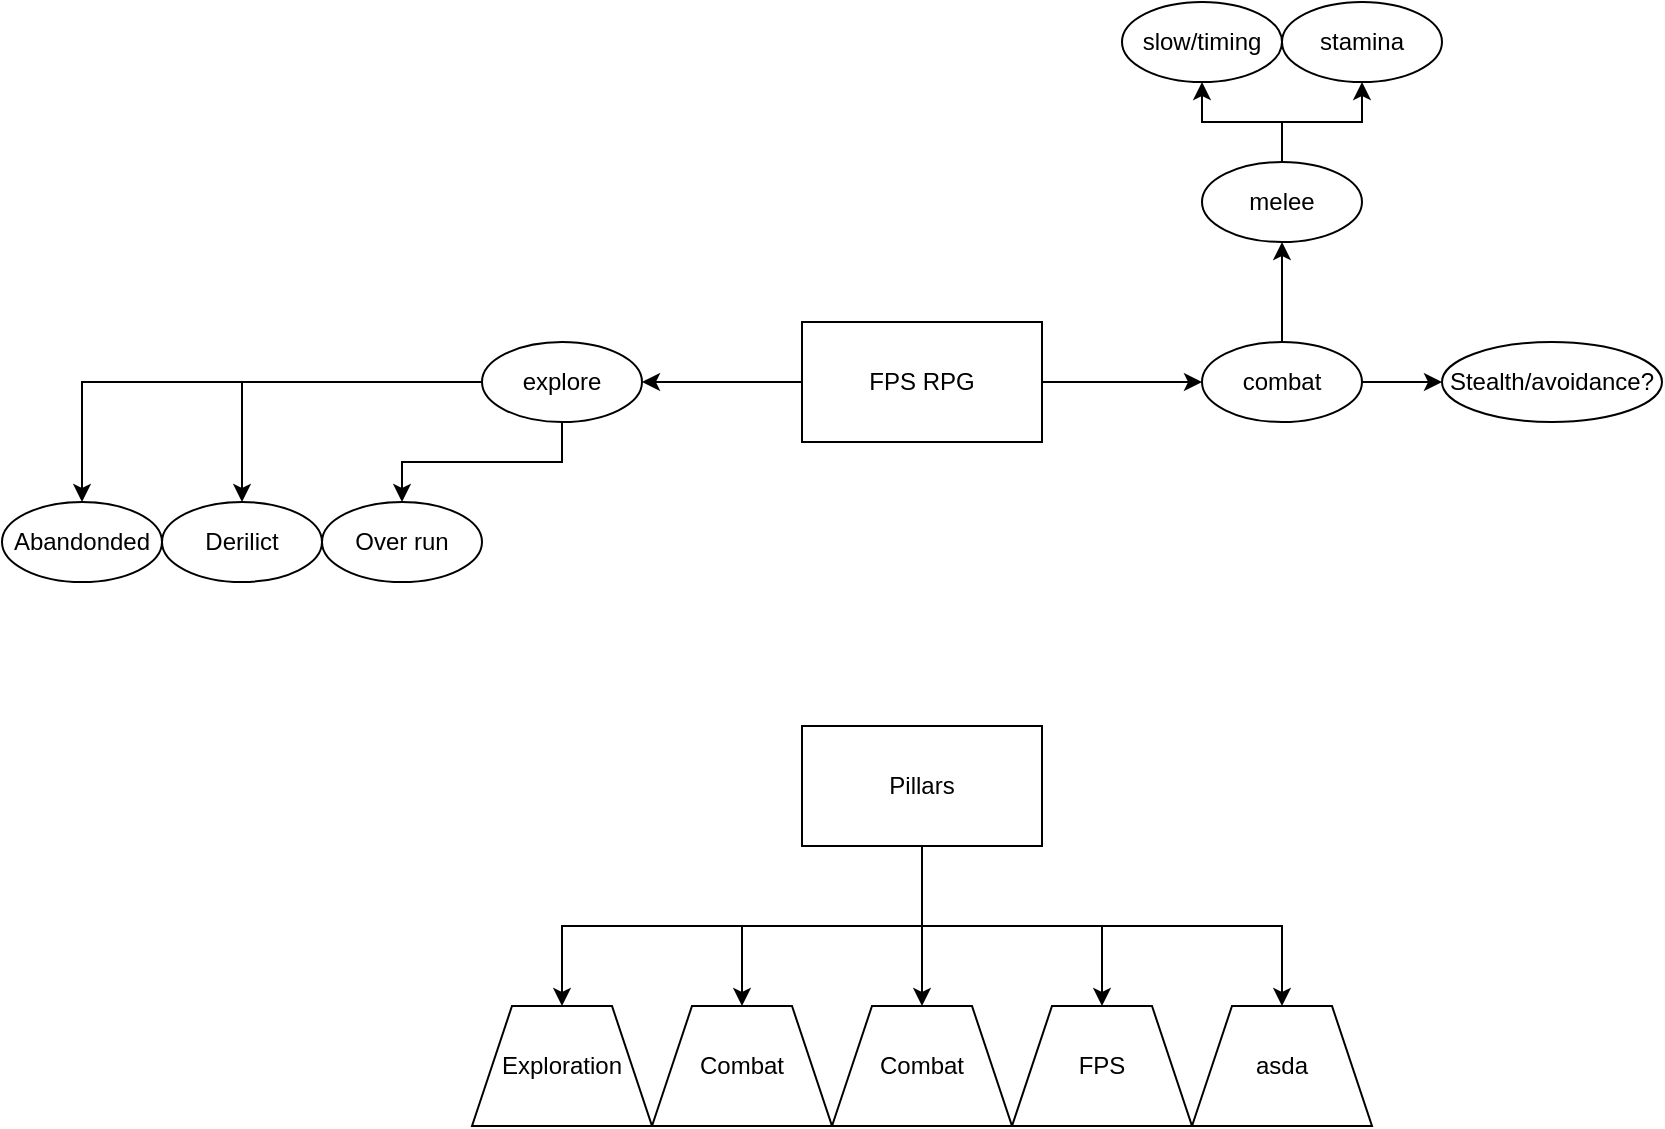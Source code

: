 <mxfile version="20.3.6" type="device"><diagram id="FAnL9lNioJw1BEzcrkcQ" name="Page-1"><mxGraphModel dx="2271" dy="794" grid="1" gridSize="10" guides="1" tooltips="1" connect="1" arrows="1" fold="1" page="1" pageScale="1" pageWidth="850" pageHeight="1100" math="0" shadow="0"><root><mxCell id="0"/><mxCell id="1" parent="0"/><mxCell id="M6X8hcCSXJXtYksm5DZE-5" value="" style="edgeStyle=orthogonalEdgeStyle;rounded=0;orthogonalLoop=1;jettySize=auto;html=1;" edge="1" parent="1" source="M6X8hcCSXJXtYksm5DZE-2" target="M6X8hcCSXJXtYksm5DZE-4"><mxGeometry relative="1" as="geometry"/></mxCell><mxCell id="M6X8hcCSXJXtYksm5DZE-13" value="" style="edgeStyle=orthogonalEdgeStyle;rounded=0;orthogonalLoop=1;jettySize=auto;html=1;" edge="1" parent="1" source="M6X8hcCSXJXtYksm5DZE-2" target="M6X8hcCSXJXtYksm5DZE-12"><mxGeometry relative="1" as="geometry"/></mxCell><mxCell id="M6X8hcCSXJXtYksm5DZE-2" value="FPS RPG" style="rounded=0;whiteSpace=wrap;html=1;" vertex="1" parent="1"><mxGeometry x="360" y="178" width="120" height="60" as="geometry"/></mxCell><mxCell id="M6X8hcCSXJXtYksm5DZE-7" value="" style="edgeStyle=orthogonalEdgeStyle;rounded=0;orthogonalLoop=1;jettySize=auto;html=1;" edge="1" parent="1" source="M6X8hcCSXJXtYksm5DZE-4" target="M6X8hcCSXJXtYksm5DZE-6"><mxGeometry relative="1" as="geometry"/></mxCell><mxCell id="M6X8hcCSXJXtYksm5DZE-9" value="" style="edgeStyle=orthogonalEdgeStyle;rounded=0;orthogonalLoop=1;jettySize=auto;html=1;" edge="1" parent="1" source="M6X8hcCSXJXtYksm5DZE-4" target="M6X8hcCSXJXtYksm5DZE-8"><mxGeometry relative="1" as="geometry"/></mxCell><mxCell id="M6X8hcCSXJXtYksm5DZE-11" value="" style="edgeStyle=orthogonalEdgeStyle;rounded=0;orthogonalLoop=1;jettySize=auto;html=1;" edge="1" parent="1" source="M6X8hcCSXJXtYksm5DZE-4" target="M6X8hcCSXJXtYksm5DZE-10"><mxGeometry relative="1" as="geometry"/></mxCell><mxCell id="M6X8hcCSXJXtYksm5DZE-4" value="explore" style="ellipse;whiteSpace=wrap;html=1;rounded=0;" vertex="1" parent="1"><mxGeometry x="200" y="188" width="80" height="40" as="geometry"/></mxCell><mxCell id="M6X8hcCSXJXtYksm5DZE-6" value="Abandonded" style="ellipse;whiteSpace=wrap;html=1;rounded=0;" vertex="1" parent="1"><mxGeometry x="-40" y="268" width="80" height="40" as="geometry"/></mxCell><mxCell id="M6X8hcCSXJXtYksm5DZE-8" value="Over run" style="ellipse;whiteSpace=wrap;html=1;rounded=0;" vertex="1" parent="1"><mxGeometry x="120" y="268" width="80" height="40" as="geometry"/></mxCell><mxCell id="M6X8hcCSXJXtYksm5DZE-10" value="Derilict" style="ellipse;whiteSpace=wrap;html=1;rounded=0;" vertex="1" parent="1"><mxGeometry x="40" y="268" width="80" height="40" as="geometry"/></mxCell><mxCell id="M6X8hcCSXJXtYksm5DZE-15" value="" style="edgeStyle=orthogonalEdgeStyle;rounded=0;orthogonalLoop=1;jettySize=auto;html=1;" edge="1" parent="1" source="M6X8hcCSXJXtYksm5DZE-12" target="M6X8hcCSXJXtYksm5DZE-14"><mxGeometry relative="1" as="geometry"/></mxCell><mxCell id="M6X8hcCSXJXtYksm5DZE-21" value="" style="edgeStyle=orthogonalEdgeStyle;rounded=0;orthogonalLoop=1;jettySize=auto;html=1;" edge="1" parent="1" source="M6X8hcCSXJXtYksm5DZE-12" target="M6X8hcCSXJXtYksm5DZE-20"><mxGeometry relative="1" as="geometry"/></mxCell><mxCell id="M6X8hcCSXJXtYksm5DZE-12" value="combat" style="ellipse;whiteSpace=wrap;html=1;rounded=0;" vertex="1" parent="1"><mxGeometry x="560" y="188" width="80" height="40" as="geometry"/></mxCell><mxCell id="M6X8hcCSXJXtYksm5DZE-17" value="" style="edgeStyle=orthogonalEdgeStyle;rounded=0;orthogonalLoop=1;jettySize=auto;html=1;" edge="1" parent="1" source="M6X8hcCSXJXtYksm5DZE-14" target="M6X8hcCSXJXtYksm5DZE-16"><mxGeometry relative="1" as="geometry"/></mxCell><mxCell id="M6X8hcCSXJXtYksm5DZE-19" value="" style="edgeStyle=orthogonalEdgeStyle;rounded=0;orthogonalLoop=1;jettySize=auto;html=1;" edge="1" parent="1" source="M6X8hcCSXJXtYksm5DZE-14" target="M6X8hcCSXJXtYksm5DZE-18"><mxGeometry relative="1" as="geometry"/></mxCell><mxCell id="M6X8hcCSXJXtYksm5DZE-14" value="melee" style="ellipse;whiteSpace=wrap;html=1;rounded=0;" vertex="1" parent="1"><mxGeometry x="560" y="98" width="80" height="40" as="geometry"/></mxCell><mxCell id="M6X8hcCSXJXtYksm5DZE-16" value="stamina" style="ellipse;whiteSpace=wrap;html=1;rounded=0;" vertex="1" parent="1"><mxGeometry x="600" y="18" width="80" height="40" as="geometry"/></mxCell><mxCell id="M6X8hcCSXJXtYksm5DZE-18" value="slow/timing" style="ellipse;whiteSpace=wrap;html=1;rounded=0;" vertex="1" parent="1"><mxGeometry x="520" y="18" width="80" height="40" as="geometry"/></mxCell><mxCell id="M6X8hcCSXJXtYksm5DZE-20" value="Stealth/avoidance?" style="ellipse;whiteSpace=wrap;html=1;rounded=0;" vertex="1" parent="1"><mxGeometry x="680" y="188" width="110" height="40" as="geometry"/></mxCell><mxCell id="M6X8hcCSXJXtYksm5DZE-25" value="" style="edgeStyle=orthogonalEdgeStyle;rounded=0;orthogonalLoop=1;jettySize=auto;html=1;" edge="1" parent="1" source="M6X8hcCSXJXtYksm5DZE-23" target="M6X8hcCSXJXtYksm5DZE-24"><mxGeometry relative="1" as="geometry"><Array as="points"><mxPoint x="420" y="480"/><mxPoint x="240" y="480"/></Array></mxGeometry></mxCell><mxCell id="M6X8hcCSXJXtYksm5DZE-28" style="edgeStyle=orthogonalEdgeStyle;rounded=0;orthogonalLoop=1;jettySize=auto;html=1;exitX=0.5;exitY=1;exitDx=0;exitDy=0;entryX=0.5;entryY=0;entryDx=0;entryDy=0;" edge="1" parent="1" source="M6X8hcCSXJXtYksm5DZE-23" target="M6X8hcCSXJXtYksm5DZE-26"><mxGeometry relative="1" as="geometry"/></mxCell><mxCell id="M6X8hcCSXJXtYksm5DZE-31" style="edgeStyle=orthogonalEdgeStyle;rounded=0;orthogonalLoop=1;jettySize=auto;html=1;exitX=0.5;exitY=1;exitDx=0;exitDy=0;entryX=0.5;entryY=0;entryDx=0;entryDy=0;" edge="1" parent="1" source="M6X8hcCSXJXtYksm5DZE-23" target="M6X8hcCSXJXtYksm5DZE-29"><mxGeometry relative="1" as="geometry"/></mxCell><mxCell id="M6X8hcCSXJXtYksm5DZE-34" style="edgeStyle=orthogonalEdgeStyle;rounded=0;orthogonalLoop=1;jettySize=auto;html=1;exitX=0.5;exitY=1;exitDx=0;exitDy=0;entryX=0.5;entryY=0;entryDx=0;entryDy=0;" edge="1" parent="1" source="M6X8hcCSXJXtYksm5DZE-23" target="M6X8hcCSXJXtYksm5DZE-32"><mxGeometry relative="1" as="geometry"/></mxCell><mxCell id="M6X8hcCSXJXtYksm5DZE-37" style="edgeStyle=orthogonalEdgeStyle;rounded=0;orthogonalLoop=1;jettySize=auto;html=1;exitX=0.5;exitY=1;exitDx=0;exitDy=0;entryX=0.5;entryY=0;entryDx=0;entryDy=0;" edge="1" parent="1" source="M6X8hcCSXJXtYksm5DZE-23" target="M6X8hcCSXJXtYksm5DZE-35"><mxGeometry relative="1" as="geometry"/></mxCell><mxCell id="M6X8hcCSXJXtYksm5DZE-23" value="Pillars" style="rounded=0;whiteSpace=wrap;html=1;" vertex="1" parent="1"><mxGeometry x="360" y="380" width="120" height="60" as="geometry"/></mxCell><mxCell id="M6X8hcCSXJXtYksm5DZE-24" value="Exploration" style="shape=trapezoid;perimeter=trapezoidPerimeter;whiteSpace=wrap;html=1;fixedSize=1;rounded=0;" vertex="1" parent="1"><mxGeometry x="195" y="520" width="90" height="60" as="geometry"/></mxCell><mxCell id="M6X8hcCSXJXtYksm5DZE-26" value="Combat" style="shape=trapezoid;perimeter=trapezoidPerimeter;whiteSpace=wrap;html=1;fixedSize=1;rounded=0;" vertex="1" parent="1"><mxGeometry x="285" y="520" width="90" height="60" as="geometry"/></mxCell><mxCell id="M6X8hcCSXJXtYksm5DZE-29" value="Combat" style="shape=trapezoid;perimeter=trapezoidPerimeter;whiteSpace=wrap;html=1;fixedSize=1;rounded=0;" vertex="1" parent="1"><mxGeometry x="375" y="520" width="90" height="60" as="geometry"/></mxCell><mxCell id="M6X8hcCSXJXtYksm5DZE-32" value="FPS" style="shape=trapezoid;perimeter=trapezoidPerimeter;whiteSpace=wrap;html=1;fixedSize=1;rounded=0;" vertex="1" parent="1"><mxGeometry x="465" y="520" width="90" height="60" as="geometry"/></mxCell><mxCell id="M6X8hcCSXJXtYksm5DZE-35" value="asda" style="shape=trapezoid;perimeter=trapezoidPerimeter;whiteSpace=wrap;html=1;fixedSize=1;rounded=0;" vertex="1" parent="1"><mxGeometry x="555" y="520" width="90" height="60" as="geometry"/></mxCell></root></mxGraphModel></diagram></mxfile>